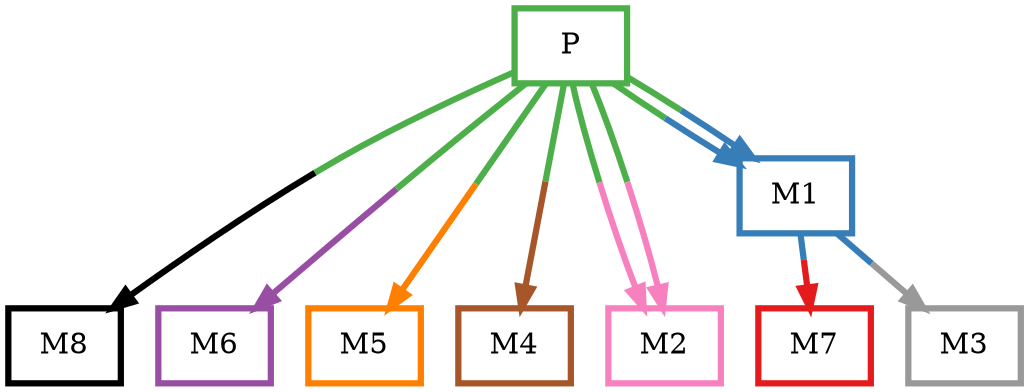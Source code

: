 digraph barS {
	{
		rank=same
	0 [shape=box,penwidth=3,colorscheme=set19,color=3,label="P"]
	}
	{
		rank=same
		8 [shape=box,penwidth=3,colorscheme=set19,color=10,label="M8"]
		7 [shape=box,penwidth=3,colorscheme=set19,color=1,label="M7"]
		6 [shape=box,penwidth=3,colorscheme=set19,color=4,label="M6"]
		5 [shape=box,penwidth=3,colorscheme=set19,color=5,label="M5"]
		4 [shape=box,penwidth=3,colorscheme=set19,color=7,label="M4"]
		3 [shape=box,penwidth=3,colorscheme=set19,color=9,label="M3"]
		2 [shape=box,penwidth=3,colorscheme=set19,color=8,label="M2"]
	}
	1 [shape=box,penwidth=3,colorscheme=set19,color=2,label="M1"]
	1 -> 3 [penwidth=3,colorscheme=set19,color="2;0.5:9"]
	1 -> 7 [penwidth=3,colorscheme=set19,color="2;0.5:1"]
	0 -> 8 [penwidth=3,colorscheme=set19,color="3;0.5:10"]
	0 -> 4 [penwidth=3,colorscheme=set19,color="3;0.5:7"]
	0 -> 2 [penwidth=3,colorscheme=set19,color="3;0.5:8"]
	0 -> 6 [penwidth=3,colorscheme=set19,color="3;0.5:4"]
	0 -> 1 [penwidth=3,colorscheme=set19,color="3;0.5:2"]
	0 -> 5 [penwidth=3,colorscheme=set19,color="3;0.5:5"]
	0 -> 2 [penwidth=3,colorscheme=set19,color="3;0.5:8"]
	0 -> 1 [penwidth=3,colorscheme=set19,color="3;0.5:2"]
}

